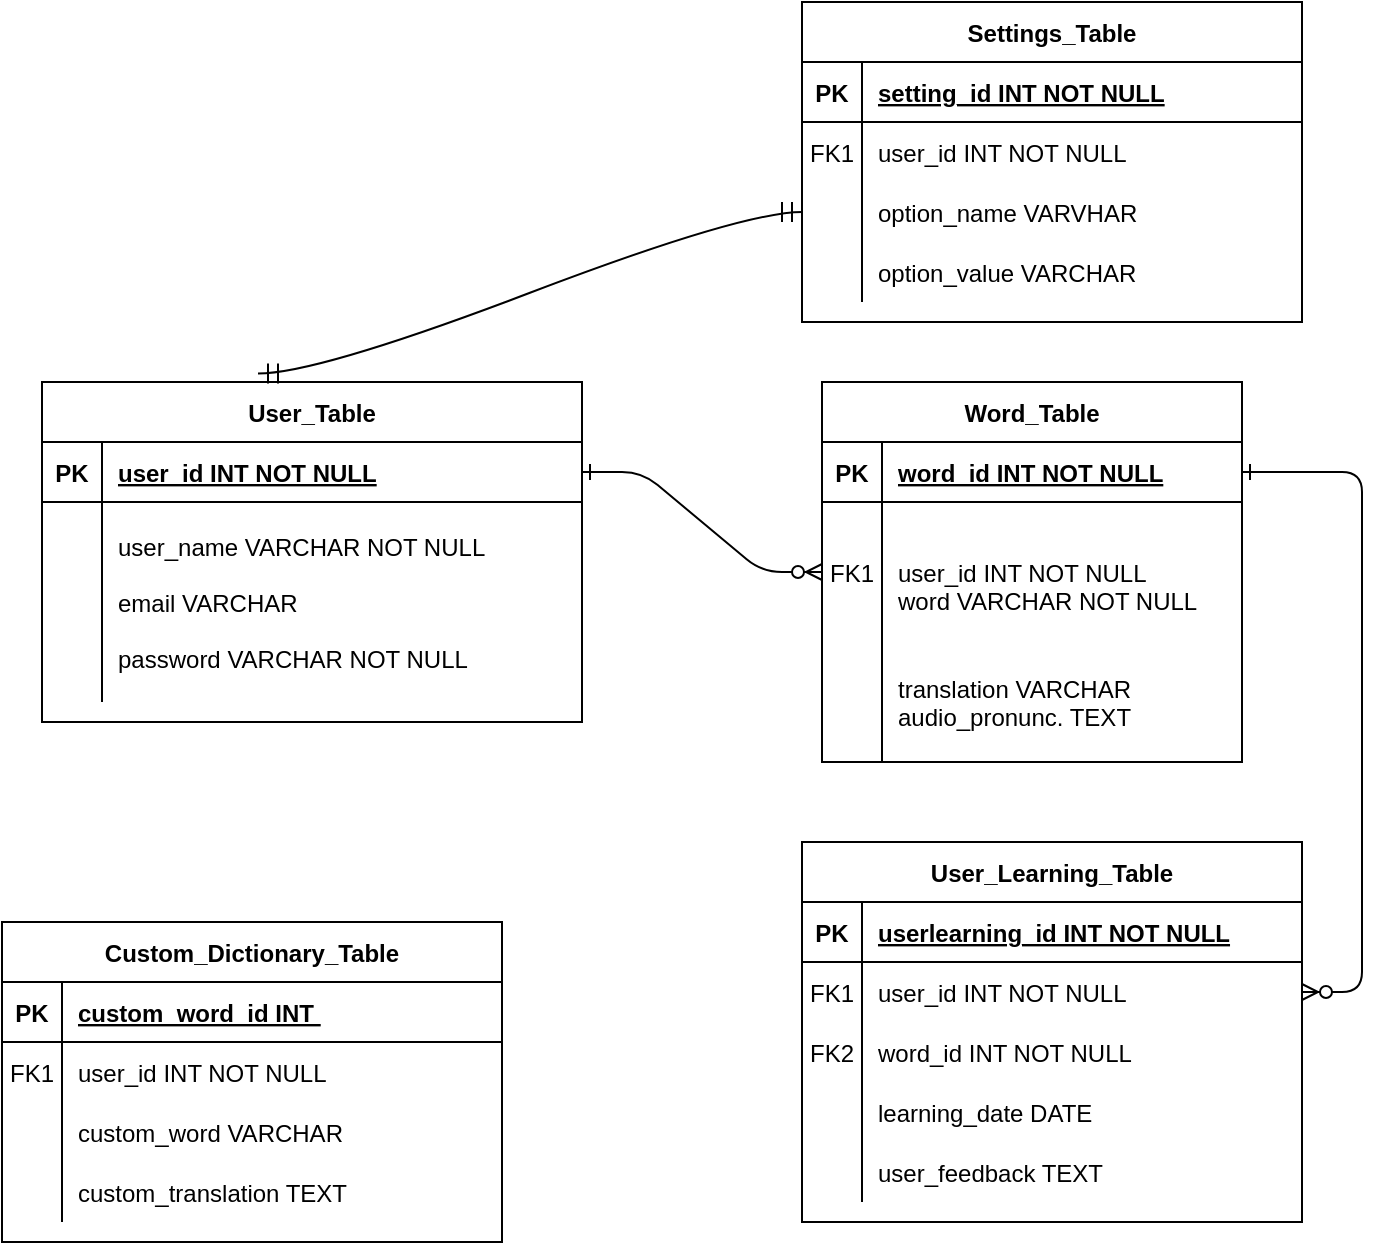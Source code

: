 <mxfile version="24.0.4" type="github">
  <diagram id="R2lEEEUBdFMjLlhIrx00" name="Page-1">
    <mxGraphModel dx="650" dy="1445" grid="1" gridSize="10" guides="1" tooltips="1" connect="1" arrows="1" fold="1" page="1" pageScale="1" pageWidth="850" pageHeight="1100" math="0" shadow="0" extFonts="Permanent Marker^https://fonts.googleapis.com/css?family=Permanent+Marker">
      <root>
        <mxCell id="0" />
        <mxCell id="1" parent="0" />
        <mxCell id="Shv4E0XonFFU6Ejf-Hrh-30" value="" style="edgeStyle=entityRelationEdgeStyle;endArrow=ERzeroToMany;startArrow=ERone;endFill=1;startFill=0;" edge="1" parent="1" source="Shv4E0XonFFU6Ejf-Hrh-53" target="Shv4E0XonFFU6Ejf-Hrh-36">
          <mxGeometry width="100" height="100" relative="1" as="geometry">
            <mxPoint x="350" y="730" as="sourcePoint" />
            <mxPoint x="450" y="630" as="targetPoint" />
            <Array as="points">
              <mxPoint x="430" y="220" />
            </Array>
          </mxGeometry>
        </mxCell>
        <mxCell id="Shv4E0XonFFU6Ejf-Hrh-31" value="" style="edgeStyle=entityRelationEdgeStyle;endArrow=ERzeroToMany;startArrow=ERone;endFill=1;startFill=0;" edge="1" parent="1" source="Shv4E0XonFFU6Ejf-Hrh-33" target="Shv4E0XonFFU6Ejf-Hrh-46">
          <mxGeometry width="100" height="100" relative="1" as="geometry">
            <mxPoint x="410" y="190" as="sourcePoint" />
            <mxPoint x="470" y="215" as="targetPoint" />
          </mxGeometry>
        </mxCell>
        <mxCell id="Shv4E0XonFFU6Ejf-Hrh-32" value="Word_Table" style="shape=table;startSize=30;container=1;collapsible=1;childLayout=tableLayout;fixedRows=1;rowLines=0;fontStyle=1;align=center;resizeLast=1;" vertex="1" parent="1">
          <mxGeometry x="490" y="130" width="210" height="190" as="geometry" />
        </mxCell>
        <mxCell id="Shv4E0XonFFU6Ejf-Hrh-33" value="" style="shape=partialRectangle;collapsible=0;dropTarget=0;pointerEvents=0;fillColor=none;points=[[0,0.5],[1,0.5]];portConstraint=eastwest;top=0;left=0;right=0;bottom=1;" vertex="1" parent="Shv4E0XonFFU6Ejf-Hrh-32">
          <mxGeometry y="30" width="210" height="30" as="geometry" />
        </mxCell>
        <mxCell id="Shv4E0XonFFU6Ejf-Hrh-34" value="PK" style="shape=partialRectangle;overflow=hidden;connectable=0;fillColor=none;top=0;left=0;bottom=0;right=0;fontStyle=1;" vertex="1" parent="Shv4E0XonFFU6Ejf-Hrh-33">
          <mxGeometry width="30" height="30" as="geometry">
            <mxRectangle width="30" height="30" as="alternateBounds" />
          </mxGeometry>
        </mxCell>
        <mxCell id="Shv4E0XonFFU6Ejf-Hrh-35" value="word_id INT NOT NULL " style="shape=partialRectangle;overflow=hidden;connectable=0;fillColor=none;top=0;left=0;bottom=0;right=0;align=left;spacingLeft=6;fontStyle=5;" vertex="1" parent="Shv4E0XonFFU6Ejf-Hrh-33">
          <mxGeometry x="30" width="180" height="30" as="geometry">
            <mxRectangle width="180" height="30" as="alternateBounds" />
          </mxGeometry>
        </mxCell>
        <mxCell id="Shv4E0XonFFU6Ejf-Hrh-36" value="" style="shape=partialRectangle;collapsible=0;dropTarget=0;pointerEvents=0;fillColor=none;points=[[0,0.5],[1,0.5]];portConstraint=eastwest;top=0;left=0;right=0;bottom=0;" vertex="1" parent="Shv4E0XonFFU6Ejf-Hrh-32">
          <mxGeometry y="60" width="210" height="70" as="geometry" />
        </mxCell>
        <mxCell id="Shv4E0XonFFU6Ejf-Hrh-37" value="FK1" style="shape=partialRectangle;overflow=hidden;connectable=0;fillColor=none;top=0;left=0;bottom=0;right=0;" vertex="1" parent="Shv4E0XonFFU6Ejf-Hrh-36">
          <mxGeometry width="30" height="70" as="geometry">
            <mxRectangle width="30" height="70" as="alternateBounds" />
          </mxGeometry>
        </mxCell>
        <mxCell id="Shv4E0XonFFU6Ejf-Hrh-38" value="&#xa;user_id INT NOT NULL&#xa;word VARCHAR NOT NULL" style="shape=partialRectangle;overflow=hidden;connectable=0;fillColor=none;top=0;left=0;bottom=0;right=0;align=left;spacingLeft=6;" vertex="1" parent="Shv4E0XonFFU6Ejf-Hrh-36">
          <mxGeometry x="30" width="180" height="70" as="geometry">
            <mxRectangle width="180" height="70" as="alternateBounds" />
          </mxGeometry>
        </mxCell>
        <mxCell id="Shv4E0XonFFU6Ejf-Hrh-39" value="" style="shape=partialRectangle;collapsible=0;dropTarget=0;pointerEvents=0;fillColor=none;points=[[0,0.5],[1,0.5]];portConstraint=eastwest;top=0;left=0;right=0;bottom=0;" vertex="1" parent="Shv4E0XonFFU6Ejf-Hrh-32">
          <mxGeometry y="130" width="210" height="60" as="geometry" />
        </mxCell>
        <mxCell id="Shv4E0XonFFU6Ejf-Hrh-40" value="" style="shape=partialRectangle;overflow=hidden;connectable=0;fillColor=none;top=0;left=0;bottom=0;right=0;" vertex="1" parent="Shv4E0XonFFU6Ejf-Hrh-39">
          <mxGeometry width="30" height="60" as="geometry">
            <mxRectangle width="30" height="60" as="alternateBounds" />
          </mxGeometry>
        </mxCell>
        <mxCell id="Shv4E0XonFFU6Ejf-Hrh-41" value="translation VARCHAR&#xa;audio_pronunc. TEXT" style="shape=partialRectangle;overflow=hidden;connectable=0;fillColor=none;top=0;left=0;bottom=0;right=0;align=left;spacingLeft=6;" vertex="1" parent="Shv4E0XonFFU6Ejf-Hrh-39">
          <mxGeometry x="30" width="180" height="60" as="geometry">
            <mxRectangle width="180" height="60" as="alternateBounds" />
          </mxGeometry>
        </mxCell>
        <mxCell id="Shv4E0XonFFU6Ejf-Hrh-42" value="User_Learning_Table" style="shape=table;startSize=30;container=1;collapsible=1;childLayout=tableLayout;fixedRows=1;rowLines=0;fontStyle=1;align=center;resizeLast=1;" vertex="1" parent="1">
          <mxGeometry x="480" y="360" width="250" height="190" as="geometry" />
        </mxCell>
        <mxCell id="Shv4E0XonFFU6Ejf-Hrh-43" value="" style="shape=partialRectangle;collapsible=0;dropTarget=0;pointerEvents=0;fillColor=none;points=[[0,0.5],[1,0.5]];portConstraint=eastwest;top=0;left=0;right=0;bottom=1;" vertex="1" parent="Shv4E0XonFFU6Ejf-Hrh-42">
          <mxGeometry y="30" width="250" height="30" as="geometry" />
        </mxCell>
        <mxCell id="Shv4E0XonFFU6Ejf-Hrh-44" value="PK" style="shape=partialRectangle;overflow=hidden;connectable=0;fillColor=none;top=0;left=0;bottom=0;right=0;fontStyle=1;" vertex="1" parent="Shv4E0XonFFU6Ejf-Hrh-43">
          <mxGeometry width="30" height="30" as="geometry">
            <mxRectangle width="30" height="30" as="alternateBounds" />
          </mxGeometry>
        </mxCell>
        <mxCell id="Shv4E0XonFFU6Ejf-Hrh-45" value="userlearning_id INT NOT NULL " style="shape=partialRectangle;overflow=hidden;connectable=0;fillColor=none;top=0;left=0;bottom=0;right=0;align=left;spacingLeft=6;fontStyle=5;" vertex="1" parent="Shv4E0XonFFU6Ejf-Hrh-43">
          <mxGeometry x="30" width="220" height="30" as="geometry">
            <mxRectangle width="220" height="30" as="alternateBounds" />
          </mxGeometry>
        </mxCell>
        <mxCell id="Shv4E0XonFFU6Ejf-Hrh-46" value="" style="shape=partialRectangle;collapsible=0;dropTarget=0;pointerEvents=0;fillColor=none;points=[[0,0.5],[1,0.5]];portConstraint=eastwest;top=0;left=0;right=0;bottom=0;" vertex="1" parent="Shv4E0XonFFU6Ejf-Hrh-42">
          <mxGeometry y="60" width="250" height="30" as="geometry" />
        </mxCell>
        <mxCell id="Shv4E0XonFFU6Ejf-Hrh-47" value="FK1" style="shape=partialRectangle;overflow=hidden;connectable=0;fillColor=none;top=0;left=0;bottom=0;right=0;" vertex="1" parent="Shv4E0XonFFU6Ejf-Hrh-46">
          <mxGeometry width="30" height="30" as="geometry">
            <mxRectangle width="30" height="30" as="alternateBounds" />
          </mxGeometry>
        </mxCell>
        <mxCell id="Shv4E0XonFFU6Ejf-Hrh-48" value="user_id INT NOT NULL" style="shape=partialRectangle;overflow=hidden;connectable=0;fillColor=none;top=0;left=0;bottom=0;right=0;align=left;spacingLeft=6;" vertex="1" parent="Shv4E0XonFFU6Ejf-Hrh-46">
          <mxGeometry x="30" width="220" height="30" as="geometry">
            <mxRectangle width="220" height="30" as="alternateBounds" />
          </mxGeometry>
        </mxCell>
        <mxCell id="Shv4E0XonFFU6Ejf-Hrh-49" value="" style="shape=partialRectangle;collapsible=0;dropTarget=0;pointerEvents=0;fillColor=none;points=[[0,0.5],[1,0.5]];portConstraint=eastwest;top=0;left=0;right=0;bottom=0;" vertex="1" parent="Shv4E0XonFFU6Ejf-Hrh-42">
          <mxGeometry y="90" width="250" height="30" as="geometry" />
        </mxCell>
        <mxCell id="Shv4E0XonFFU6Ejf-Hrh-50" value="FK2" style="shape=partialRectangle;overflow=hidden;connectable=0;fillColor=none;top=0;left=0;bottom=0;right=0;" vertex="1" parent="Shv4E0XonFFU6Ejf-Hrh-49">
          <mxGeometry width="30" height="30" as="geometry">
            <mxRectangle width="30" height="30" as="alternateBounds" />
          </mxGeometry>
        </mxCell>
        <mxCell id="Shv4E0XonFFU6Ejf-Hrh-51" value="word_id INT NOT NULL" style="shape=partialRectangle;overflow=hidden;connectable=0;fillColor=none;top=0;left=0;bottom=0;right=0;align=left;spacingLeft=6;" vertex="1" parent="Shv4E0XonFFU6Ejf-Hrh-49">
          <mxGeometry x="30" width="220" height="30" as="geometry">
            <mxRectangle width="220" height="30" as="alternateBounds" />
          </mxGeometry>
        </mxCell>
        <mxCell id="Shv4E0XonFFU6Ejf-Hrh-59" value="" style="shape=partialRectangle;collapsible=0;dropTarget=0;pointerEvents=0;fillColor=none;points=[[0,0.5],[1,0.5]];portConstraint=eastwest;top=0;left=0;right=0;bottom=0;" vertex="1" parent="Shv4E0XonFFU6Ejf-Hrh-42">
          <mxGeometry y="120" width="250" height="30" as="geometry" />
        </mxCell>
        <mxCell id="Shv4E0XonFFU6Ejf-Hrh-60" value="" style="shape=partialRectangle;overflow=hidden;connectable=0;fillColor=none;top=0;left=0;bottom=0;right=0;" vertex="1" parent="Shv4E0XonFFU6Ejf-Hrh-59">
          <mxGeometry width="30" height="30" as="geometry">
            <mxRectangle width="30" height="30" as="alternateBounds" />
          </mxGeometry>
        </mxCell>
        <mxCell id="Shv4E0XonFFU6Ejf-Hrh-61" value="learning_date DATE " style="shape=partialRectangle;overflow=hidden;connectable=0;fillColor=none;top=0;left=0;bottom=0;right=0;align=left;spacingLeft=6;" vertex="1" parent="Shv4E0XonFFU6Ejf-Hrh-59">
          <mxGeometry x="30" width="220" height="30" as="geometry">
            <mxRectangle width="220" height="30" as="alternateBounds" />
          </mxGeometry>
        </mxCell>
        <mxCell id="Shv4E0XonFFU6Ejf-Hrh-62" value="" style="shape=partialRectangle;collapsible=0;dropTarget=0;pointerEvents=0;fillColor=none;points=[[0,0.5],[1,0.5]];portConstraint=eastwest;top=0;left=0;right=0;bottom=0;" vertex="1" parent="Shv4E0XonFFU6Ejf-Hrh-42">
          <mxGeometry y="150" width="250" height="30" as="geometry" />
        </mxCell>
        <mxCell id="Shv4E0XonFFU6Ejf-Hrh-63" value="" style="shape=partialRectangle;overflow=hidden;connectable=0;fillColor=none;top=0;left=0;bottom=0;right=0;" vertex="1" parent="Shv4E0XonFFU6Ejf-Hrh-62">
          <mxGeometry width="30" height="30" as="geometry">
            <mxRectangle width="30" height="30" as="alternateBounds" />
          </mxGeometry>
        </mxCell>
        <mxCell id="Shv4E0XonFFU6Ejf-Hrh-64" value="user_feedback TEXT " style="shape=partialRectangle;overflow=hidden;connectable=0;fillColor=none;top=0;left=0;bottom=0;right=0;align=left;spacingLeft=6;" vertex="1" parent="Shv4E0XonFFU6Ejf-Hrh-62">
          <mxGeometry x="30" width="220" height="30" as="geometry">
            <mxRectangle width="220" height="30" as="alternateBounds" />
          </mxGeometry>
        </mxCell>
        <mxCell id="Shv4E0XonFFU6Ejf-Hrh-52" value="User_Table" style="shape=table;startSize=30;container=1;collapsible=1;childLayout=tableLayout;fixedRows=1;rowLines=0;fontStyle=1;align=center;resizeLast=1;" vertex="1" parent="1">
          <mxGeometry x="100" y="130" width="270" height="170" as="geometry" />
        </mxCell>
        <mxCell id="Shv4E0XonFFU6Ejf-Hrh-53" value="" style="shape=partialRectangle;collapsible=0;dropTarget=0;pointerEvents=0;fillColor=none;points=[[0,0.5],[1,0.5]];portConstraint=eastwest;top=0;left=0;right=0;bottom=1;" vertex="1" parent="Shv4E0XonFFU6Ejf-Hrh-52">
          <mxGeometry y="30" width="270" height="30" as="geometry" />
        </mxCell>
        <mxCell id="Shv4E0XonFFU6Ejf-Hrh-54" value="PK" style="shape=partialRectangle;overflow=hidden;connectable=0;fillColor=none;top=0;left=0;bottom=0;right=0;fontStyle=1;" vertex="1" parent="Shv4E0XonFFU6Ejf-Hrh-53">
          <mxGeometry width="30" height="30" as="geometry">
            <mxRectangle width="30" height="30" as="alternateBounds" />
          </mxGeometry>
        </mxCell>
        <mxCell id="Shv4E0XonFFU6Ejf-Hrh-55" value="user_id INT NOT NULL " style="shape=partialRectangle;overflow=hidden;connectable=0;fillColor=none;top=0;left=0;bottom=0;right=0;align=left;spacingLeft=6;fontStyle=5;" vertex="1" parent="Shv4E0XonFFU6Ejf-Hrh-53">
          <mxGeometry x="30" width="240" height="30" as="geometry">
            <mxRectangle width="240" height="30" as="alternateBounds" />
          </mxGeometry>
        </mxCell>
        <mxCell id="Shv4E0XonFFU6Ejf-Hrh-56" value="" style="shape=partialRectangle;collapsible=0;dropTarget=0;pointerEvents=0;fillColor=none;points=[[0,0.5],[1,0.5]];portConstraint=eastwest;top=0;left=0;right=0;bottom=0;" vertex="1" parent="Shv4E0XonFFU6Ejf-Hrh-52">
          <mxGeometry y="60" width="270" height="100" as="geometry" />
        </mxCell>
        <mxCell id="Shv4E0XonFFU6Ejf-Hrh-57" value="" style="shape=partialRectangle;overflow=hidden;connectable=0;fillColor=none;top=0;left=0;bottom=0;right=0;" vertex="1" parent="Shv4E0XonFFU6Ejf-Hrh-56">
          <mxGeometry width="30" height="100" as="geometry">
            <mxRectangle width="30" height="100" as="alternateBounds" />
          </mxGeometry>
        </mxCell>
        <mxCell id="Shv4E0XonFFU6Ejf-Hrh-58" value="user_name VARCHAR NOT NULL&#xa;&#xa;email VARCHAR&#xa;&#xa;password VARCHAR NOT NULL" style="shape=partialRectangle;overflow=hidden;connectable=0;fillColor=none;top=0;left=0;bottom=0;right=0;align=left;spacingLeft=6;" vertex="1" parent="Shv4E0XonFFU6Ejf-Hrh-56">
          <mxGeometry x="30" width="240" height="100" as="geometry">
            <mxRectangle width="240" height="100" as="alternateBounds" />
          </mxGeometry>
        </mxCell>
        <mxCell id="Shv4E0XonFFU6Ejf-Hrh-72" value="Settings_Table" style="shape=table;startSize=30;container=1;collapsible=1;childLayout=tableLayout;fixedRows=1;rowLines=0;fontStyle=1;align=center;resizeLast=1;" vertex="1" parent="1">
          <mxGeometry x="480" y="-60" width="250" height="160" as="geometry" />
        </mxCell>
        <mxCell id="Shv4E0XonFFU6Ejf-Hrh-73" value="" style="shape=partialRectangle;collapsible=0;dropTarget=0;pointerEvents=0;fillColor=none;points=[[0,0.5],[1,0.5]];portConstraint=eastwest;top=0;left=0;right=0;bottom=1;" vertex="1" parent="Shv4E0XonFFU6Ejf-Hrh-72">
          <mxGeometry y="30" width="250" height="30" as="geometry" />
        </mxCell>
        <mxCell id="Shv4E0XonFFU6Ejf-Hrh-74" value="PK" style="shape=partialRectangle;overflow=hidden;connectable=0;fillColor=none;top=0;left=0;bottom=0;right=0;fontStyle=1;" vertex="1" parent="Shv4E0XonFFU6Ejf-Hrh-73">
          <mxGeometry width="30" height="30" as="geometry">
            <mxRectangle width="30" height="30" as="alternateBounds" />
          </mxGeometry>
        </mxCell>
        <mxCell id="Shv4E0XonFFU6Ejf-Hrh-75" value="setting_id INT NOT NULL " style="shape=partialRectangle;overflow=hidden;connectable=0;fillColor=none;top=0;left=0;bottom=0;right=0;align=left;spacingLeft=6;fontStyle=5;" vertex="1" parent="Shv4E0XonFFU6Ejf-Hrh-73">
          <mxGeometry x="30" width="220" height="30" as="geometry">
            <mxRectangle width="220" height="30" as="alternateBounds" />
          </mxGeometry>
        </mxCell>
        <mxCell id="Shv4E0XonFFU6Ejf-Hrh-76" value="" style="shape=partialRectangle;collapsible=0;dropTarget=0;pointerEvents=0;fillColor=none;points=[[0,0.5],[1,0.5]];portConstraint=eastwest;top=0;left=0;right=0;bottom=0;" vertex="1" parent="Shv4E0XonFFU6Ejf-Hrh-72">
          <mxGeometry y="60" width="250" height="30" as="geometry" />
        </mxCell>
        <mxCell id="Shv4E0XonFFU6Ejf-Hrh-77" value="FK1" style="shape=partialRectangle;overflow=hidden;connectable=0;fillColor=none;top=0;left=0;bottom=0;right=0;" vertex="1" parent="Shv4E0XonFFU6Ejf-Hrh-76">
          <mxGeometry width="30" height="30" as="geometry">
            <mxRectangle width="30" height="30" as="alternateBounds" />
          </mxGeometry>
        </mxCell>
        <mxCell id="Shv4E0XonFFU6Ejf-Hrh-78" value="user_id INT NOT NULL" style="shape=partialRectangle;overflow=hidden;connectable=0;fillColor=none;top=0;left=0;bottom=0;right=0;align=left;spacingLeft=6;" vertex="1" parent="Shv4E0XonFFU6Ejf-Hrh-76">
          <mxGeometry x="30" width="220" height="30" as="geometry">
            <mxRectangle width="220" height="30" as="alternateBounds" />
          </mxGeometry>
        </mxCell>
        <mxCell id="Shv4E0XonFFU6Ejf-Hrh-79" value="" style="shape=partialRectangle;collapsible=0;dropTarget=0;pointerEvents=0;fillColor=none;points=[[0,0.5],[1,0.5]];portConstraint=eastwest;top=0;left=0;right=0;bottom=0;" vertex="1" parent="Shv4E0XonFFU6Ejf-Hrh-72">
          <mxGeometry y="90" width="250" height="30" as="geometry" />
        </mxCell>
        <mxCell id="Shv4E0XonFFU6Ejf-Hrh-80" value="" style="shape=partialRectangle;overflow=hidden;connectable=0;fillColor=none;top=0;left=0;bottom=0;right=0;" vertex="1" parent="Shv4E0XonFFU6Ejf-Hrh-79">
          <mxGeometry width="30" height="30" as="geometry">
            <mxRectangle width="30" height="30" as="alternateBounds" />
          </mxGeometry>
        </mxCell>
        <mxCell id="Shv4E0XonFFU6Ejf-Hrh-81" value="option_name VARVHAR" style="shape=partialRectangle;overflow=hidden;connectable=0;fillColor=none;top=0;left=0;bottom=0;right=0;align=left;spacingLeft=6;" vertex="1" parent="Shv4E0XonFFU6Ejf-Hrh-79">
          <mxGeometry x="30" width="220" height="30" as="geometry">
            <mxRectangle width="220" height="30" as="alternateBounds" />
          </mxGeometry>
        </mxCell>
        <mxCell id="Shv4E0XonFFU6Ejf-Hrh-82" value="" style="shape=partialRectangle;collapsible=0;dropTarget=0;pointerEvents=0;fillColor=none;points=[[0,0.5],[1,0.5]];portConstraint=eastwest;top=0;left=0;right=0;bottom=0;" vertex="1" parent="Shv4E0XonFFU6Ejf-Hrh-72">
          <mxGeometry y="120" width="250" height="30" as="geometry" />
        </mxCell>
        <mxCell id="Shv4E0XonFFU6Ejf-Hrh-83" value="" style="shape=partialRectangle;overflow=hidden;connectable=0;fillColor=none;top=0;left=0;bottom=0;right=0;" vertex="1" parent="Shv4E0XonFFU6Ejf-Hrh-82">
          <mxGeometry width="30" height="30" as="geometry">
            <mxRectangle width="30" height="30" as="alternateBounds" />
          </mxGeometry>
        </mxCell>
        <mxCell id="Shv4E0XonFFU6Ejf-Hrh-84" value="option_value VARCHAR" style="shape=partialRectangle;overflow=hidden;connectable=0;fillColor=none;top=0;left=0;bottom=0;right=0;align=left;spacingLeft=6;" vertex="1" parent="Shv4E0XonFFU6Ejf-Hrh-82">
          <mxGeometry x="30" width="220" height="30" as="geometry">
            <mxRectangle width="220" height="30" as="alternateBounds" />
          </mxGeometry>
        </mxCell>
        <mxCell id="Shv4E0XonFFU6Ejf-Hrh-88" value="" style="edgeStyle=entityRelationEdgeStyle;fontSize=12;html=1;endArrow=ERmandOne;startArrow=ERmandOne;rounded=0;startSize=8;endSize=8;curved=1;entryX=0;entryY=0.5;entryDx=0;entryDy=0;exitX=0.4;exitY=-0.025;exitDx=0;exitDy=0;exitPerimeter=0;" edge="1" parent="1" source="Shv4E0XonFFU6Ejf-Hrh-52" target="Shv4E0XonFFU6Ejf-Hrh-79">
          <mxGeometry width="100" height="100" relative="1" as="geometry">
            <mxPoint x="220" y="120" as="sourcePoint" />
            <mxPoint x="320" y="20" as="targetPoint" />
          </mxGeometry>
        </mxCell>
        <mxCell id="Shv4E0XonFFU6Ejf-Hrh-89" value="Custom_Dictionary_Table" style="shape=table;startSize=30;container=1;collapsible=1;childLayout=tableLayout;fixedRows=1;rowLines=0;fontStyle=1;align=center;resizeLast=1;" vertex="1" parent="1">
          <mxGeometry x="80" y="400" width="250" height="160" as="geometry" />
        </mxCell>
        <mxCell id="Shv4E0XonFFU6Ejf-Hrh-90" value="" style="shape=partialRectangle;collapsible=0;dropTarget=0;pointerEvents=0;fillColor=none;points=[[0,0.5],[1,0.5]];portConstraint=eastwest;top=0;left=0;right=0;bottom=1;" vertex="1" parent="Shv4E0XonFFU6Ejf-Hrh-89">
          <mxGeometry y="30" width="250" height="30" as="geometry" />
        </mxCell>
        <mxCell id="Shv4E0XonFFU6Ejf-Hrh-91" value="PK" style="shape=partialRectangle;overflow=hidden;connectable=0;fillColor=none;top=0;left=0;bottom=0;right=0;fontStyle=1;" vertex="1" parent="Shv4E0XonFFU6Ejf-Hrh-90">
          <mxGeometry width="30" height="30" as="geometry">
            <mxRectangle width="30" height="30" as="alternateBounds" />
          </mxGeometry>
        </mxCell>
        <mxCell id="Shv4E0XonFFU6Ejf-Hrh-92" value="custom_word_id INT " style="shape=partialRectangle;overflow=hidden;connectable=0;fillColor=none;top=0;left=0;bottom=0;right=0;align=left;spacingLeft=6;fontStyle=5;" vertex="1" parent="Shv4E0XonFFU6Ejf-Hrh-90">
          <mxGeometry x="30" width="220" height="30" as="geometry">
            <mxRectangle width="220" height="30" as="alternateBounds" />
          </mxGeometry>
        </mxCell>
        <mxCell id="Shv4E0XonFFU6Ejf-Hrh-93" value="" style="shape=partialRectangle;collapsible=0;dropTarget=0;pointerEvents=0;fillColor=none;points=[[0,0.5],[1,0.5]];portConstraint=eastwest;top=0;left=0;right=0;bottom=0;" vertex="1" parent="Shv4E0XonFFU6Ejf-Hrh-89">
          <mxGeometry y="60" width="250" height="30" as="geometry" />
        </mxCell>
        <mxCell id="Shv4E0XonFFU6Ejf-Hrh-94" value="FK1" style="shape=partialRectangle;overflow=hidden;connectable=0;fillColor=none;top=0;left=0;bottom=0;right=0;" vertex="1" parent="Shv4E0XonFFU6Ejf-Hrh-93">
          <mxGeometry width="30" height="30" as="geometry">
            <mxRectangle width="30" height="30" as="alternateBounds" />
          </mxGeometry>
        </mxCell>
        <mxCell id="Shv4E0XonFFU6Ejf-Hrh-95" value="user_id INT NOT NULL" style="shape=partialRectangle;overflow=hidden;connectable=0;fillColor=none;top=0;left=0;bottom=0;right=0;align=left;spacingLeft=6;" vertex="1" parent="Shv4E0XonFFU6Ejf-Hrh-93">
          <mxGeometry x="30" width="220" height="30" as="geometry">
            <mxRectangle width="220" height="30" as="alternateBounds" />
          </mxGeometry>
        </mxCell>
        <mxCell id="Shv4E0XonFFU6Ejf-Hrh-96" value="" style="shape=partialRectangle;collapsible=0;dropTarget=0;pointerEvents=0;fillColor=none;points=[[0,0.5],[1,0.5]];portConstraint=eastwest;top=0;left=0;right=0;bottom=0;" vertex="1" parent="Shv4E0XonFFU6Ejf-Hrh-89">
          <mxGeometry y="90" width="250" height="30" as="geometry" />
        </mxCell>
        <mxCell id="Shv4E0XonFFU6Ejf-Hrh-97" value="" style="shape=partialRectangle;overflow=hidden;connectable=0;fillColor=none;top=0;left=0;bottom=0;right=0;" vertex="1" parent="Shv4E0XonFFU6Ejf-Hrh-96">
          <mxGeometry width="30" height="30" as="geometry">
            <mxRectangle width="30" height="30" as="alternateBounds" />
          </mxGeometry>
        </mxCell>
        <mxCell id="Shv4E0XonFFU6Ejf-Hrh-98" value="custom_word VARCHAR" style="shape=partialRectangle;overflow=hidden;connectable=0;fillColor=none;top=0;left=0;bottom=0;right=0;align=left;spacingLeft=6;" vertex="1" parent="Shv4E0XonFFU6Ejf-Hrh-96">
          <mxGeometry x="30" width="220" height="30" as="geometry">
            <mxRectangle width="220" height="30" as="alternateBounds" />
          </mxGeometry>
        </mxCell>
        <mxCell id="Shv4E0XonFFU6Ejf-Hrh-99" value="" style="shape=partialRectangle;collapsible=0;dropTarget=0;pointerEvents=0;fillColor=none;points=[[0,0.5],[1,0.5]];portConstraint=eastwest;top=0;left=0;right=0;bottom=0;" vertex="1" parent="Shv4E0XonFFU6Ejf-Hrh-89">
          <mxGeometry y="120" width="250" height="30" as="geometry" />
        </mxCell>
        <mxCell id="Shv4E0XonFFU6Ejf-Hrh-100" value="" style="shape=partialRectangle;overflow=hidden;connectable=0;fillColor=none;top=0;left=0;bottom=0;right=0;" vertex="1" parent="Shv4E0XonFFU6Ejf-Hrh-99">
          <mxGeometry width="30" height="30" as="geometry">
            <mxRectangle width="30" height="30" as="alternateBounds" />
          </mxGeometry>
        </mxCell>
        <mxCell id="Shv4E0XonFFU6Ejf-Hrh-101" value="custom_translation TEXT " style="shape=partialRectangle;overflow=hidden;connectable=0;fillColor=none;top=0;left=0;bottom=0;right=0;align=left;spacingLeft=6;" vertex="1" parent="Shv4E0XonFFU6Ejf-Hrh-99">
          <mxGeometry x="30" width="220" height="30" as="geometry">
            <mxRectangle width="220" height="30" as="alternateBounds" />
          </mxGeometry>
        </mxCell>
      </root>
    </mxGraphModel>
  </diagram>
</mxfile>
